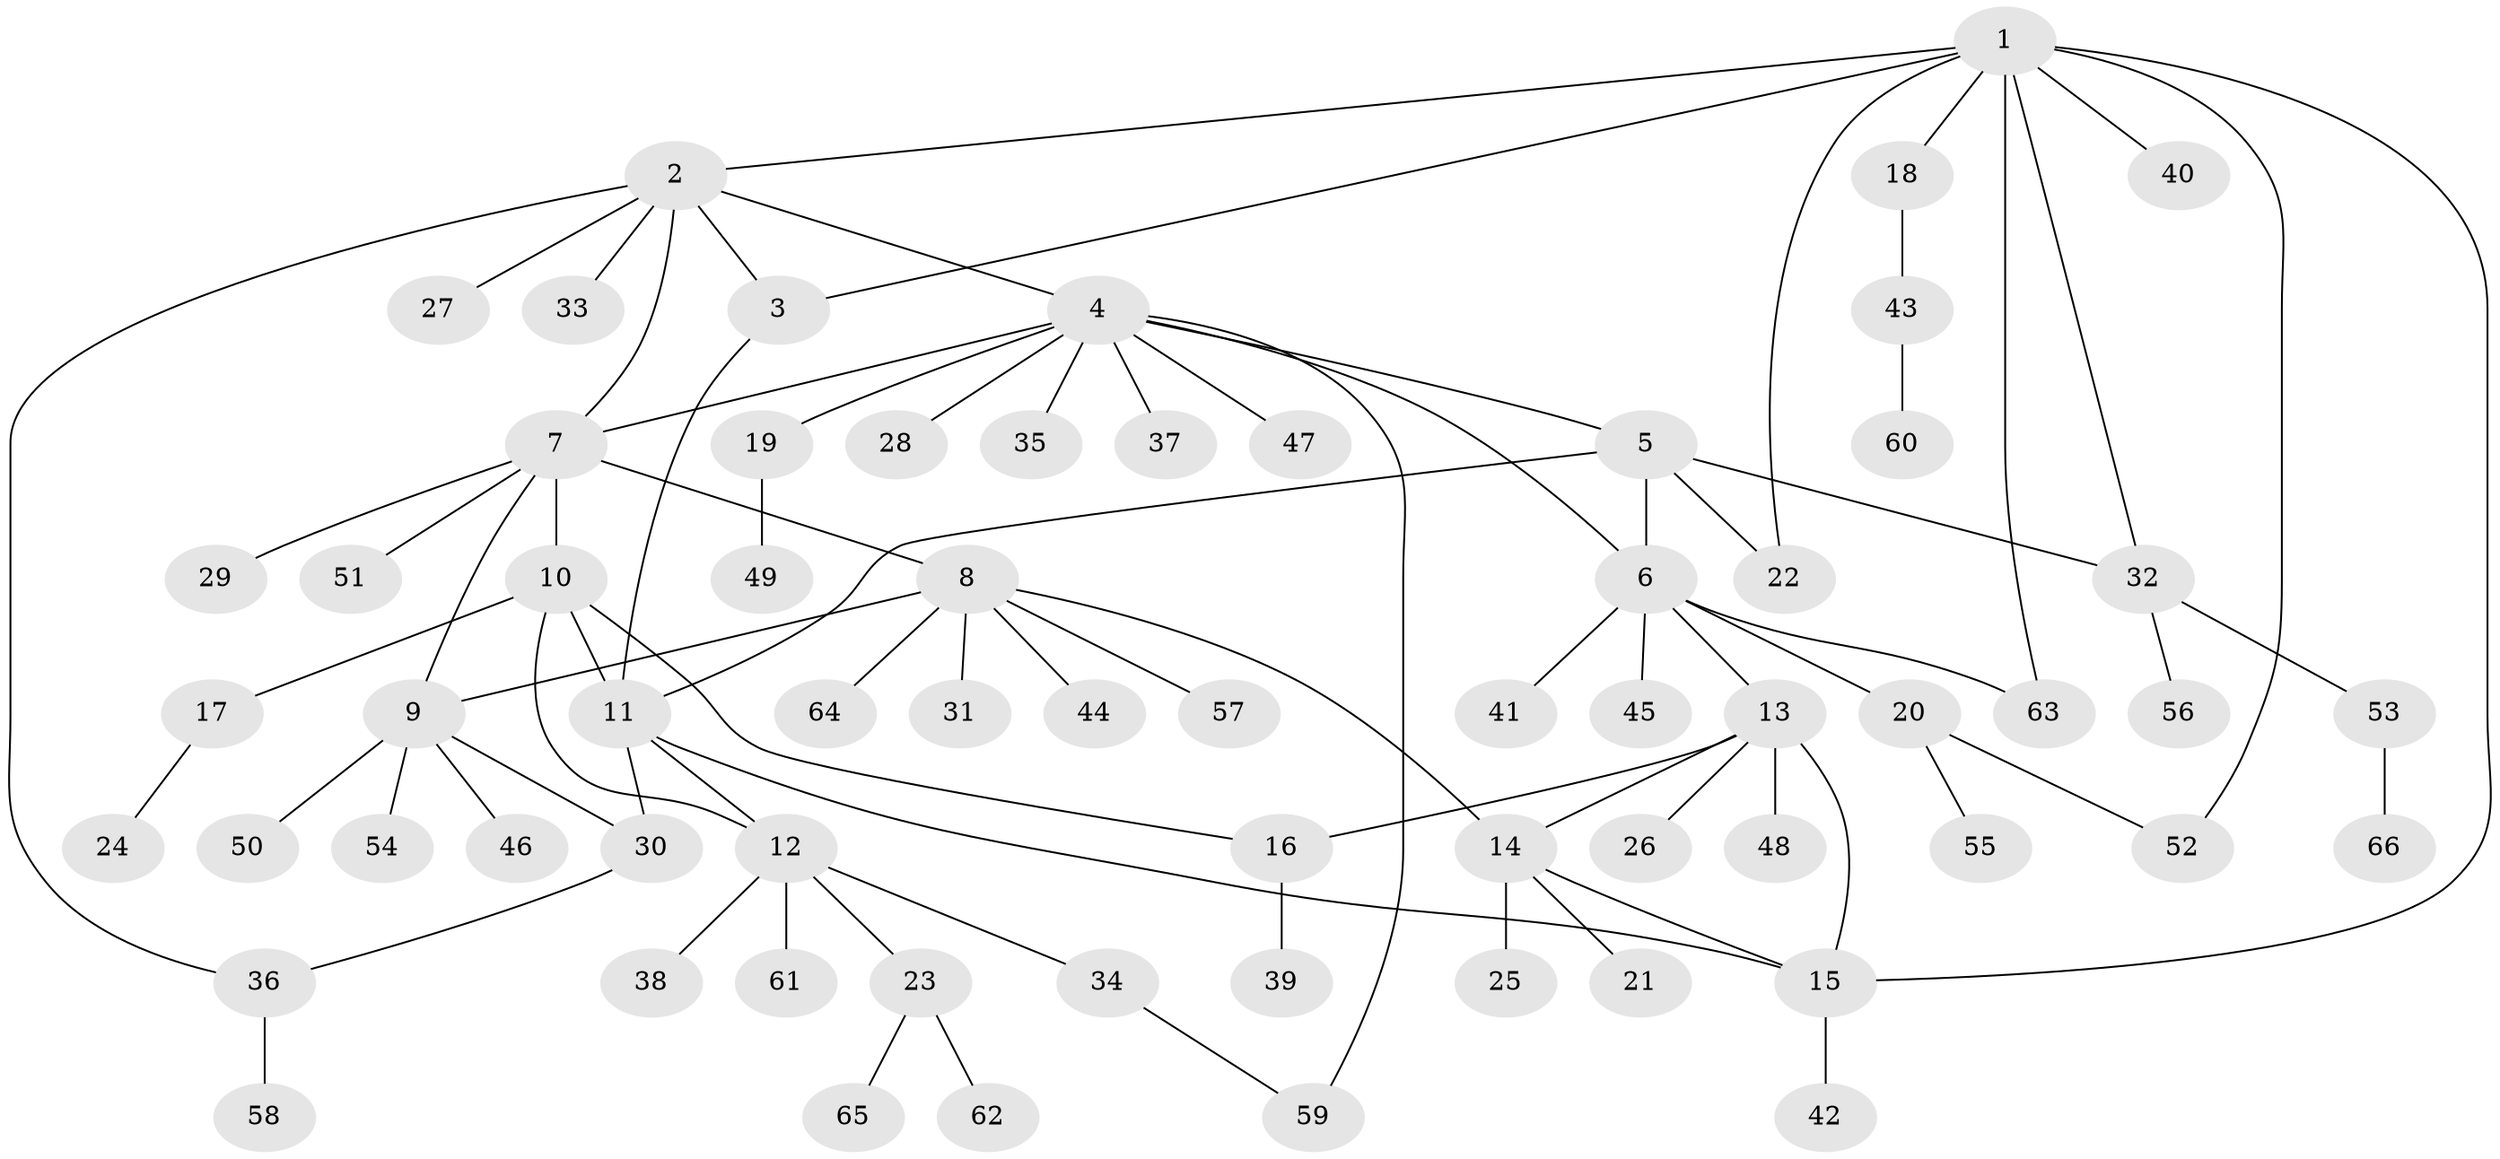 // Generated by graph-tools (version 1.1) at 2025/26/03/09/25 03:26:40]
// undirected, 66 vertices, 84 edges
graph export_dot {
graph [start="1"]
  node [color=gray90,style=filled];
  1;
  2;
  3;
  4;
  5;
  6;
  7;
  8;
  9;
  10;
  11;
  12;
  13;
  14;
  15;
  16;
  17;
  18;
  19;
  20;
  21;
  22;
  23;
  24;
  25;
  26;
  27;
  28;
  29;
  30;
  31;
  32;
  33;
  34;
  35;
  36;
  37;
  38;
  39;
  40;
  41;
  42;
  43;
  44;
  45;
  46;
  47;
  48;
  49;
  50;
  51;
  52;
  53;
  54;
  55;
  56;
  57;
  58;
  59;
  60;
  61;
  62;
  63;
  64;
  65;
  66;
  1 -- 2;
  1 -- 3;
  1 -- 15;
  1 -- 18;
  1 -- 22;
  1 -- 32;
  1 -- 40;
  1 -- 52;
  1 -- 63;
  2 -- 3;
  2 -- 4;
  2 -- 7;
  2 -- 27;
  2 -- 33;
  2 -- 36;
  3 -- 11;
  4 -- 5;
  4 -- 6;
  4 -- 7;
  4 -- 19;
  4 -- 28;
  4 -- 35;
  4 -- 37;
  4 -- 47;
  4 -- 59;
  5 -- 6;
  5 -- 11;
  5 -- 22;
  5 -- 32;
  6 -- 13;
  6 -- 20;
  6 -- 41;
  6 -- 45;
  6 -- 63;
  7 -- 8;
  7 -- 9;
  7 -- 10;
  7 -- 29;
  7 -- 51;
  8 -- 9;
  8 -- 14;
  8 -- 31;
  8 -- 44;
  8 -- 57;
  8 -- 64;
  9 -- 30;
  9 -- 46;
  9 -- 50;
  9 -- 54;
  10 -- 11;
  10 -- 12;
  10 -- 16;
  10 -- 17;
  11 -- 12;
  11 -- 15;
  11 -- 30;
  12 -- 23;
  12 -- 34;
  12 -- 38;
  12 -- 61;
  13 -- 14;
  13 -- 15;
  13 -- 16;
  13 -- 26;
  13 -- 48;
  14 -- 15;
  14 -- 21;
  14 -- 25;
  15 -- 42;
  16 -- 39;
  17 -- 24;
  18 -- 43;
  19 -- 49;
  20 -- 52;
  20 -- 55;
  23 -- 62;
  23 -- 65;
  30 -- 36;
  32 -- 53;
  32 -- 56;
  34 -- 59;
  36 -- 58;
  43 -- 60;
  53 -- 66;
}
